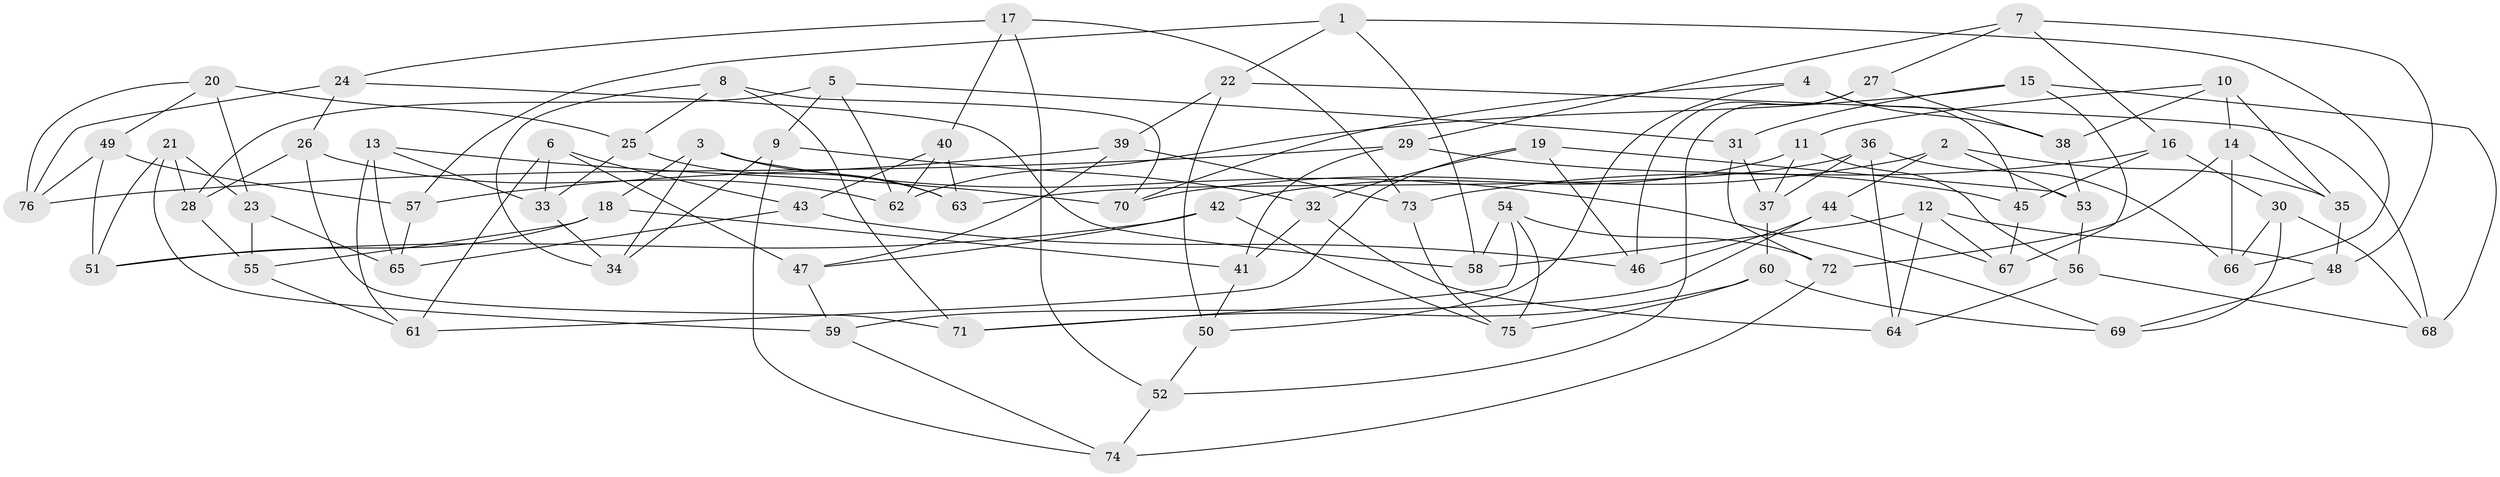 // coarse degree distribution, {6: 0.5909090909090909, 5: 0.13636363636363635, 4: 0.2727272727272727}
// Generated by graph-tools (version 1.1) at 2025/24/03/03/25 07:24:26]
// undirected, 76 vertices, 152 edges
graph export_dot {
graph [start="1"]
  node [color=gray90,style=filled];
  1;
  2;
  3;
  4;
  5;
  6;
  7;
  8;
  9;
  10;
  11;
  12;
  13;
  14;
  15;
  16;
  17;
  18;
  19;
  20;
  21;
  22;
  23;
  24;
  25;
  26;
  27;
  28;
  29;
  30;
  31;
  32;
  33;
  34;
  35;
  36;
  37;
  38;
  39;
  40;
  41;
  42;
  43;
  44;
  45;
  46;
  47;
  48;
  49;
  50;
  51;
  52;
  53;
  54;
  55;
  56;
  57;
  58;
  59;
  60;
  61;
  62;
  63;
  64;
  65;
  66;
  67;
  68;
  69;
  70;
  71;
  72;
  73;
  74;
  75;
  76;
  1 -- 22;
  1 -- 58;
  1 -- 57;
  1 -- 66;
  2 -- 70;
  2 -- 44;
  2 -- 53;
  2 -- 35;
  3 -- 18;
  3 -- 69;
  3 -- 34;
  3 -- 63;
  4 -- 70;
  4 -- 45;
  4 -- 38;
  4 -- 50;
  5 -- 9;
  5 -- 62;
  5 -- 31;
  5 -- 28;
  6 -- 61;
  6 -- 47;
  6 -- 43;
  6 -- 33;
  7 -- 29;
  7 -- 27;
  7 -- 16;
  7 -- 48;
  8 -- 25;
  8 -- 71;
  8 -- 70;
  8 -- 34;
  9 -- 32;
  9 -- 34;
  9 -- 74;
  10 -- 35;
  10 -- 38;
  10 -- 11;
  10 -- 14;
  11 -- 42;
  11 -- 37;
  11 -- 56;
  12 -- 67;
  12 -- 64;
  12 -- 58;
  12 -- 48;
  13 -- 61;
  13 -- 33;
  13 -- 65;
  13 -- 70;
  14 -- 35;
  14 -- 72;
  14 -- 66;
  15 -- 67;
  15 -- 68;
  15 -- 31;
  15 -- 62;
  16 -- 45;
  16 -- 30;
  16 -- 73;
  17 -- 73;
  17 -- 52;
  17 -- 24;
  17 -- 40;
  18 -- 41;
  18 -- 51;
  18 -- 55;
  19 -- 61;
  19 -- 53;
  19 -- 46;
  19 -- 32;
  20 -- 25;
  20 -- 49;
  20 -- 76;
  20 -- 23;
  21 -- 51;
  21 -- 59;
  21 -- 28;
  21 -- 23;
  22 -- 50;
  22 -- 68;
  22 -- 39;
  23 -- 55;
  23 -- 65;
  24 -- 76;
  24 -- 58;
  24 -- 26;
  25 -- 33;
  25 -- 63;
  26 -- 28;
  26 -- 71;
  26 -- 62;
  27 -- 52;
  27 -- 38;
  27 -- 46;
  28 -- 55;
  29 -- 41;
  29 -- 45;
  29 -- 76;
  30 -- 68;
  30 -- 69;
  30 -- 66;
  31 -- 37;
  31 -- 72;
  32 -- 41;
  32 -- 64;
  33 -- 34;
  35 -- 48;
  36 -- 64;
  36 -- 63;
  36 -- 66;
  36 -- 37;
  37 -- 60;
  38 -- 53;
  39 -- 47;
  39 -- 73;
  39 -- 57;
  40 -- 62;
  40 -- 43;
  40 -- 63;
  41 -- 50;
  42 -- 51;
  42 -- 47;
  42 -- 75;
  43 -- 65;
  43 -- 46;
  44 -- 59;
  44 -- 67;
  44 -- 46;
  45 -- 67;
  47 -- 59;
  48 -- 69;
  49 -- 57;
  49 -- 51;
  49 -- 76;
  50 -- 52;
  52 -- 74;
  53 -- 56;
  54 -- 72;
  54 -- 58;
  54 -- 71;
  54 -- 75;
  55 -- 61;
  56 -- 64;
  56 -- 68;
  57 -- 65;
  59 -- 74;
  60 -- 71;
  60 -- 69;
  60 -- 75;
  72 -- 74;
  73 -- 75;
}
